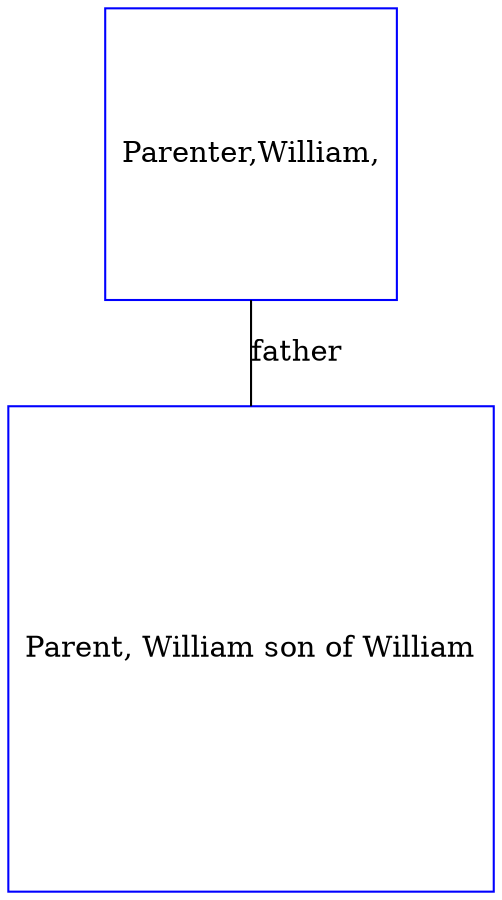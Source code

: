 digraph D {
    edge [dir=none];    node [shape=box];    "008745"   [label="Parent, William son of William", shape=box, regular=1, color="blue"] ;
"008746"   [label="Parenter,William,", shape=box, regular=1, color="blue"] ;
008746->008745 [label="father",arrowsize=0.0]; 
}